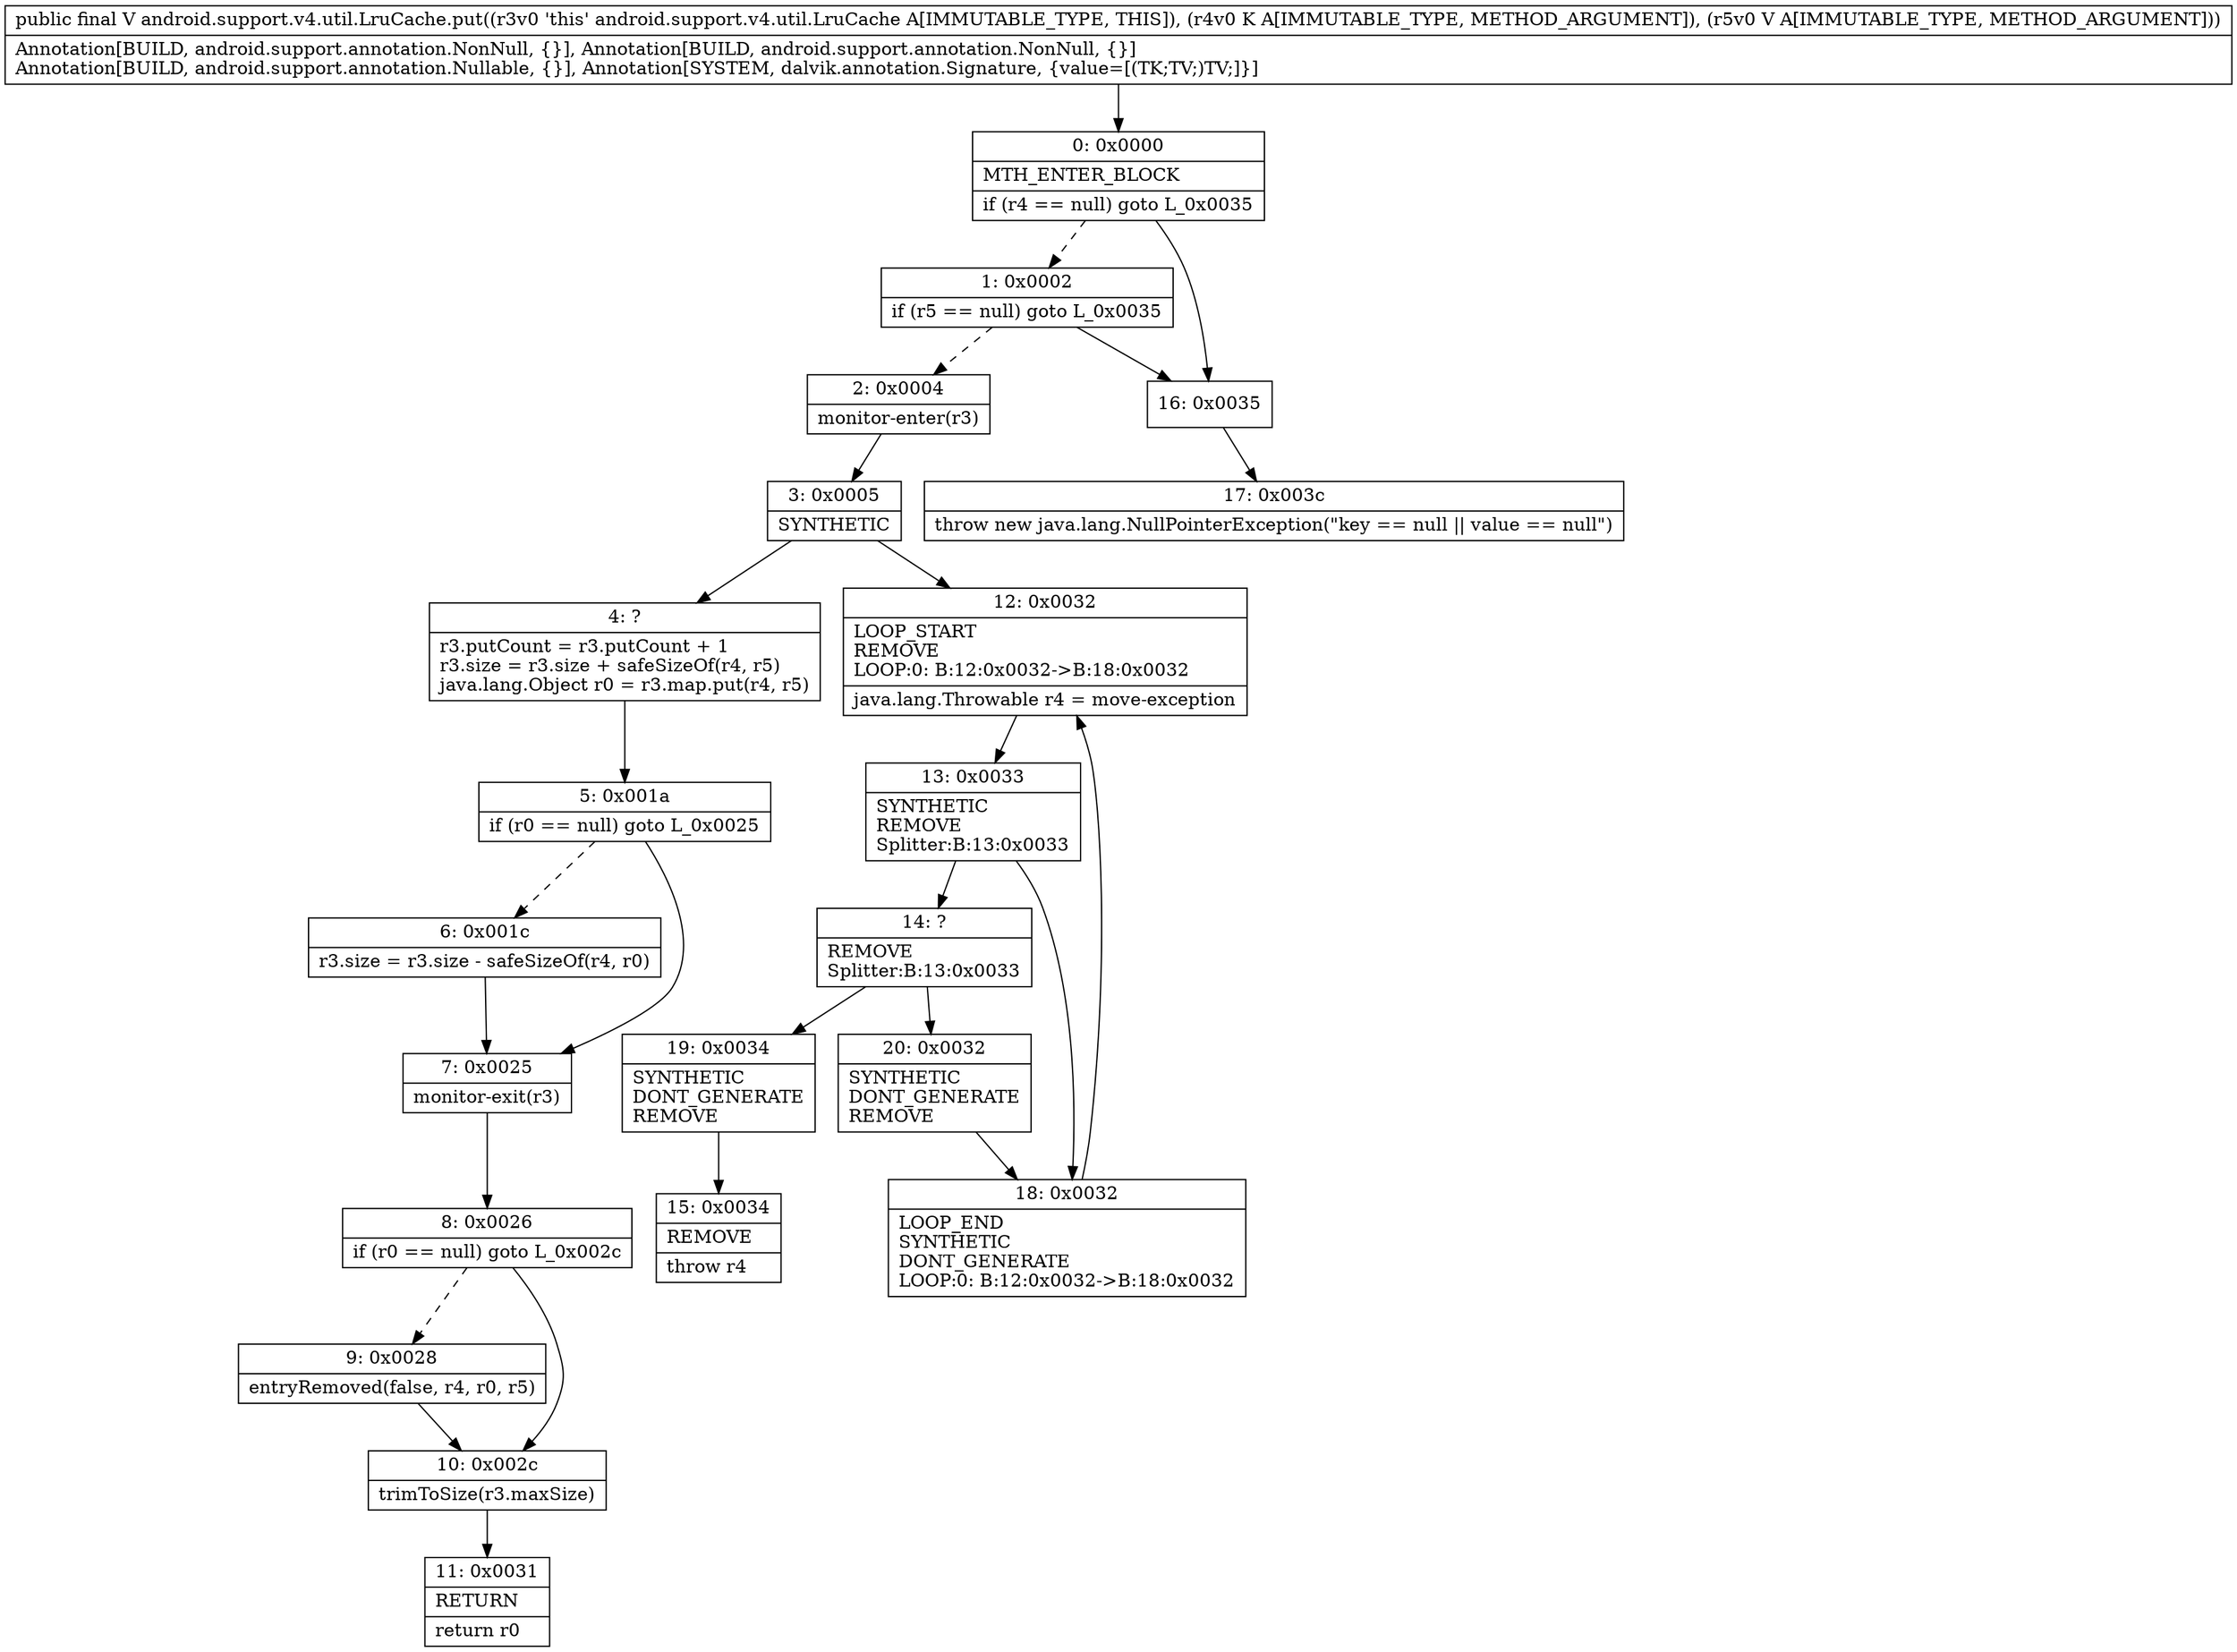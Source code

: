 digraph "CFG forandroid.support.v4.util.LruCache.put(Ljava\/lang\/Object;Ljava\/lang\/Object;)Ljava\/lang\/Object;" {
Node_0 [shape=record,label="{0\:\ 0x0000|MTH_ENTER_BLOCK\l|if (r4 == null) goto L_0x0035\l}"];
Node_1 [shape=record,label="{1\:\ 0x0002|if (r5 == null) goto L_0x0035\l}"];
Node_2 [shape=record,label="{2\:\ 0x0004|monitor\-enter(r3)\l}"];
Node_3 [shape=record,label="{3\:\ 0x0005|SYNTHETIC\l}"];
Node_4 [shape=record,label="{4\:\ ?|r3.putCount = r3.putCount + 1\lr3.size = r3.size + safeSizeOf(r4, r5)\ljava.lang.Object r0 = r3.map.put(r4, r5)\l}"];
Node_5 [shape=record,label="{5\:\ 0x001a|if (r0 == null) goto L_0x0025\l}"];
Node_6 [shape=record,label="{6\:\ 0x001c|r3.size = r3.size \- safeSizeOf(r4, r0)\l}"];
Node_7 [shape=record,label="{7\:\ 0x0025|monitor\-exit(r3)\l}"];
Node_8 [shape=record,label="{8\:\ 0x0026|if (r0 == null) goto L_0x002c\l}"];
Node_9 [shape=record,label="{9\:\ 0x0028|entryRemoved(false, r4, r0, r5)\l}"];
Node_10 [shape=record,label="{10\:\ 0x002c|trimToSize(r3.maxSize)\l}"];
Node_11 [shape=record,label="{11\:\ 0x0031|RETURN\l|return r0\l}"];
Node_12 [shape=record,label="{12\:\ 0x0032|LOOP_START\lREMOVE\lLOOP:0: B:12:0x0032\-\>B:18:0x0032\l|java.lang.Throwable r4 = move\-exception\l}"];
Node_13 [shape=record,label="{13\:\ 0x0033|SYNTHETIC\lREMOVE\lSplitter:B:13:0x0033\l}"];
Node_14 [shape=record,label="{14\:\ ?|REMOVE\lSplitter:B:13:0x0033\l}"];
Node_15 [shape=record,label="{15\:\ 0x0034|REMOVE\l|throw r4\l}"];
Node_16 [shape=record,label="{16\:\ 0x0035}"];
Node_17 [shape=record,label="{17\:\ 0x003c|throw new java.lang.NullPointerException(\"key == null \|\| value == null\")\l}"];
Node_18 [shape=record,label="{18\:\ 0x0032|LOOP_END\lSYNTHETIC\lDONT_GENERATE\lLOOP:0: B:12:0x0032\-\>B:18:0x0032\l}"];
Node_19 [shape=record,label="{19\:\ 0x0034|SYNTHETIC\lDONT_GENERATE\lREMOVE\l}"];
Node_20 [shape=record,label="{20\:\ 0x0032|SYNTHETIC\lDONT_GENERATE\lREMOVE\l}"];
MethodNode[shape=record,label="{public final V android.support.v4.util.LruCache.put((r3v0 'this' android.support.v4.util.LruCache A[IMMUTABLE_TYPE, THIS]), (r4v0 K A[IMMUTABLE_TYPE, METHOD_ARGUMENT]), (r5v0 V A[IMMUTABLE_TYPE, METHOD_ARGUMENT]))  | Annotation[BUILD, android.support.annotation.NonNull, \{\}], Annotation[BUILD, android.support.annotation.NonNull, \{\}]\lAnnotation[BUILD, android.support.annotation.Nullable, \{\}], Annotation[SYSTEM, dalvik.annotation.Signature, \{value=[(TK;TV;)TV;]\}]\l}"];
MethodNode -> Node_0;
Node_0 -> Node_1[style=dashed];
Node_0 -> Node_16;
Node_1 -> Node_2[style=dashed];
Node_1 -> Node_16;
Node_2 -> Node_3;
Node_3 -> Node_4;
Node_3 -> Node_12;
Node_4 -> Node_5;
Node_5 -> Node_6[style=dashed];
Node_5 -> Node_7;
Node_6 -> Node_7;
Node_7 -> Node_8;
Node_8 -> Node_9[style=dashed];
Node_8 -> Node_10;
Node_9 -> Node_10;
Node_10 -> Node_11;
Node_12 -> Node_13;
Node_13 -> Node_14;
Node_13 -> Node_18;
Node_14 -> Node_19;
Node_14 -> Node_20;
Node_16 -> Node_17;
Node_18 -> Node_12;
Node_19 -> Node_15;
Node_20 -> Node_18;
}

